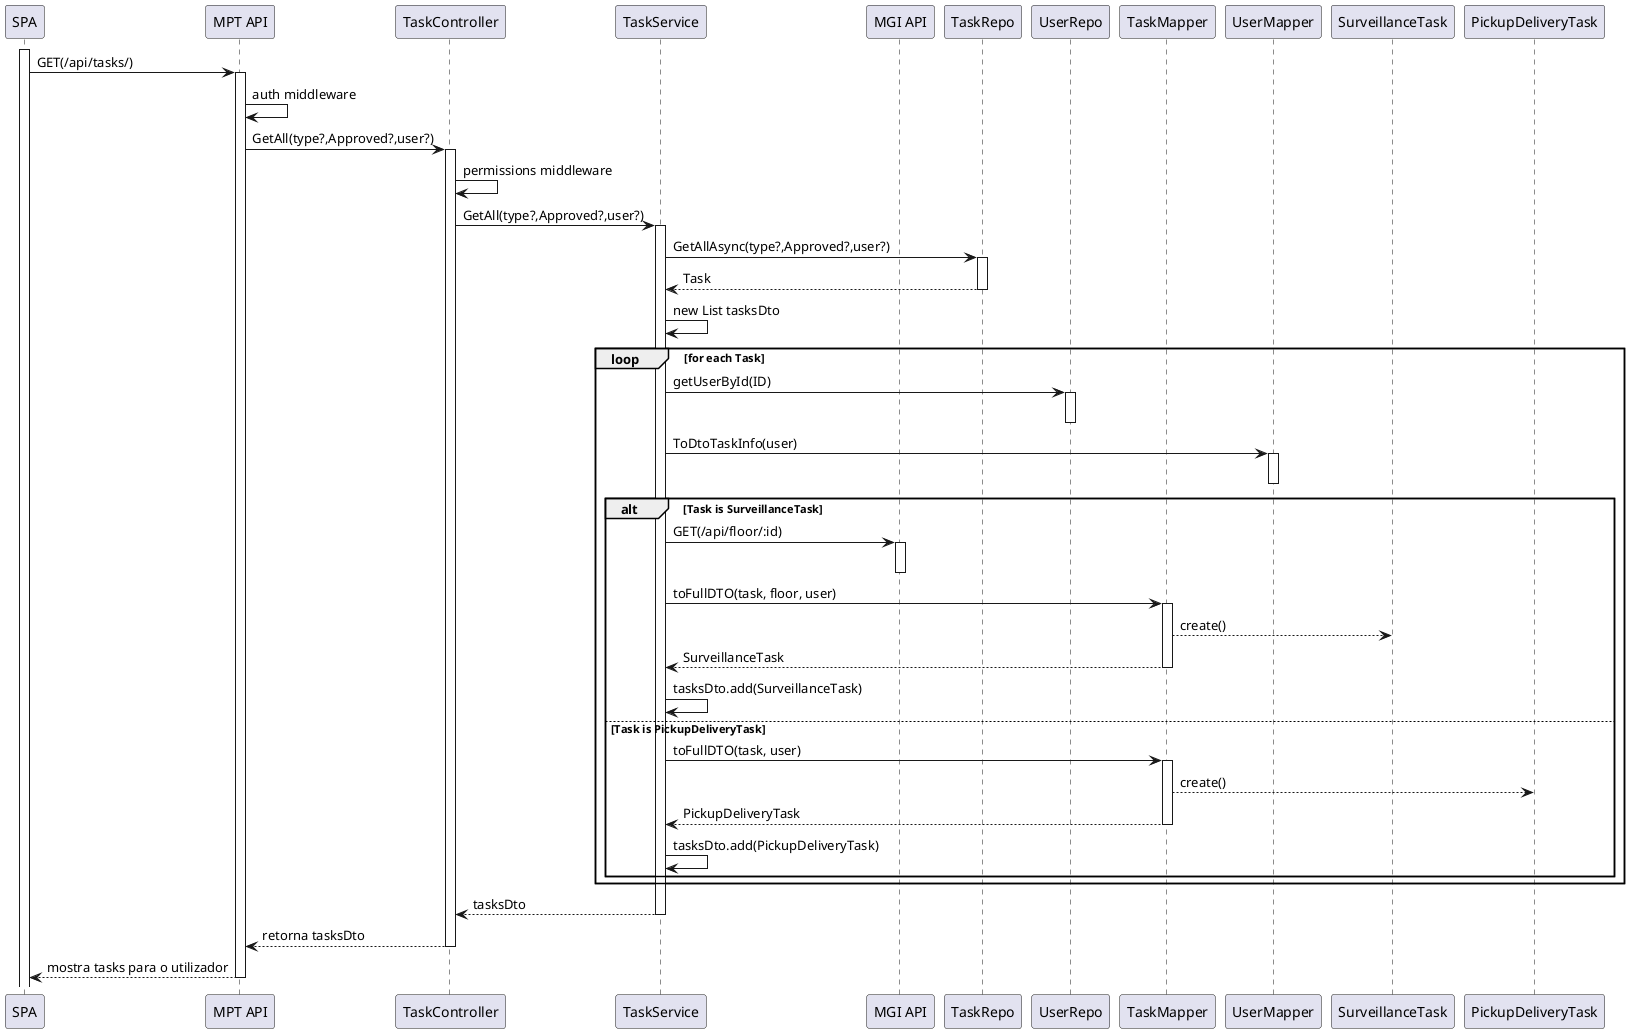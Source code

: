 @startuml
participant SPA
participant "MPT API" as API
participant "TaskController" as Ctrl
participant "TaskService" as Srv
participant "MGI API" as API2

participant "TaskRepo" as Repo
participant "UserRepo" as ur
participant "TaskMapper" as Map
participant "UserMapper" as um
participant "SurveillanceTask" as SurveillanceTask
participant "PickupDeliveryTask" as PickupDeliveryTask

activate SPA
SPA -> API: GET(/api/tasks/)
activate API

API -> API: auth middleware 
API -> Ctrl: GetAll(type?,Approved?,user?)
activate Ctrl

Ctrl -> Ctrl: permissions middleware 
Ctrl -> Srv: GetAll(type?,Approved?,user?)
activate Srv

Srv -> Repo: GetAllAsync(type?,Approved?,user?)
activate Repo
Repo --> Srv: Task
deactivate Repo

Srv -> Srv: new List tasksDto

loop for each Task

    Srv -> ur: getUserById(ID)
    activate ur
    deactivate ur
    Srv -> um: ToDtoTaskInfo(user)
    activate um
    deactivate um

    alt Task is SurveillanceTask

        Srv -> API2: GET(/api/floor/:id)
        activate API2
        deactivate API2

        Srv -> Map: toFullDTO(task, floor, user)
        activate Map
        Map --> SurveillanceTask: create()
        Map --> Srv: SurveillanceTask
        deactivate Map

        Srv -> Srv: tasksDto.add(SurveillanceTask)
    else Task is PickupDeliveryTask
        Srv -> Map: toFullDTO(task, user)
        activate Map
        Map --> PickupDeliveryTask: create()
        Map --> Srv: PickupDeliveryTask
        deactivate Map

        Srv -> Srv: tasksDto.add(PickupDeliveryTask)
    end

end

Srv --> Ctrl: tasksDto
deactivate Srv

Ctrl --> API: retorna tasksDto
deactivate Ctrl

API --> SPA: mostra tasks para o utilizador
deactivate API

@enduml